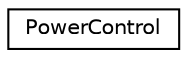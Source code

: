 digraph "Graphical Class Hierarchy"
{
 // LATEX_PDF_SIZE
  edge [fontname="Helvetica",fontsize="10",labelfontname="Helvetica",labelfontsize="10"];
  node [fontname="Helvetica",fontsize="10",shape=record];
  rankdir="LR";
  Node0 [label="PowerControl",height=0.2,width=0.4,color="black", fillcolor="white", style="filled",URL="$class_power_control.html",tooltip=" "];
}
